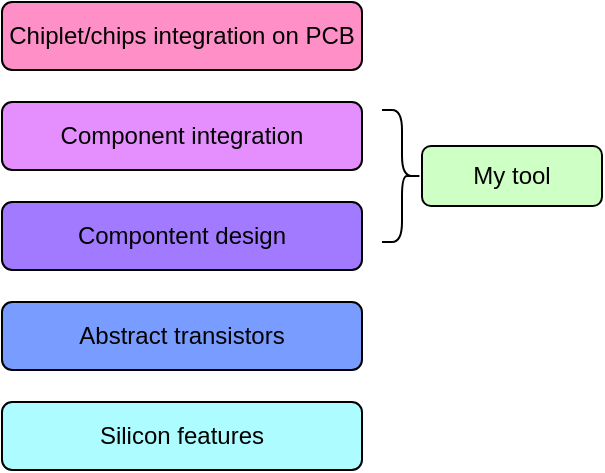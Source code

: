 <mxfile version="17.4.2" type="device"><diagram id="P0cp35t1W5kfTEFCPoEW" name="Page-1"><mxGraphModel dx="813" dy="494" grid="1" gridSize="10" guides="1" tooltips="1" connect="1" arrows="1" fold="1" page="1" pageScale="1" pageWidth="850" pageHeight="1100" math="0" shadow="0"><root><mxCell id="0"/><mxCell id="1" parent="0"/><mxCell id="wHRRwbf2ww9Esvl0N1JI-1" value="Silicon features" style="rounded=1;whiteSpace=wrap;html=1;fillColor=#ADFCFF;" parent="1" vertex="1"><mxGeometry x="270" y="530" width="180" height="34" as="geometry"/></mxCell><mxCell id="wHRRwbf2ww9Esvl0N1JI-2" value="Abstract transistors" style="rounded=1;whiteSpace=wrap;html=1;fillColor=#789CFF;" parent="1" vertex="1"><mxGeometry x="270" y="480" width="180" height="34" as="geometry"/></mxCell><mxCell id="wHRRwbf2ww9Esvl0N1JI-3" value="Compontent design" style="rounded=1;whiteSpace=wrap;html=1;fillColor=#A27AFF;" parent="1" vertex="1"><mxGeometry x="270" y="430" width="180" height="34" as="geometry"/></mxCell><mxCell id="wHRRwbf2ww9Esvl0N1JI-4" value="Component integration" style="rounded=1;whiteSpace=wrap;html=1;fillColor=#E58FFF;" parent="1" vertex="1"><mxGeometry x="270" y="380" width="180" height="34" as="geometry"/></mxCell><mxCell id="wHRRwbf2ww9Esvl0N1JI-5" value="Chiplet/chips integration on PCB" style="rounded=1;whiteSpace=wrap;html=1;fillColor=#FF8FC7;" parent="1" vertex="1"><mxGeometry x="270" y="330" width="180" height="34" as="geometry"/></mxCell><mxCell id="ozUsIIn3u2357Ai-KU5o-1" value="" style="shape=curlyBracket;whiteSpace=wrap;html=1;rounded=1;flipH=1;" vertex="1" parent="1"><mxGeometry x="460" y="384" width="20" height="66" as="geometry"/></mxCell><mxCell id="ozUsIIn3u2357Ai-KU5o-2" value="My tool" style="rounded=1;whiteSpace=wrap;html=1;fillColor=#CEFFC4;" vertex="1" parent="1"><mxGeometry x="480" y="402" width="90" height="30" as="geometry"/></mxCell></root></mxGraphModel></diagram></mxfile>